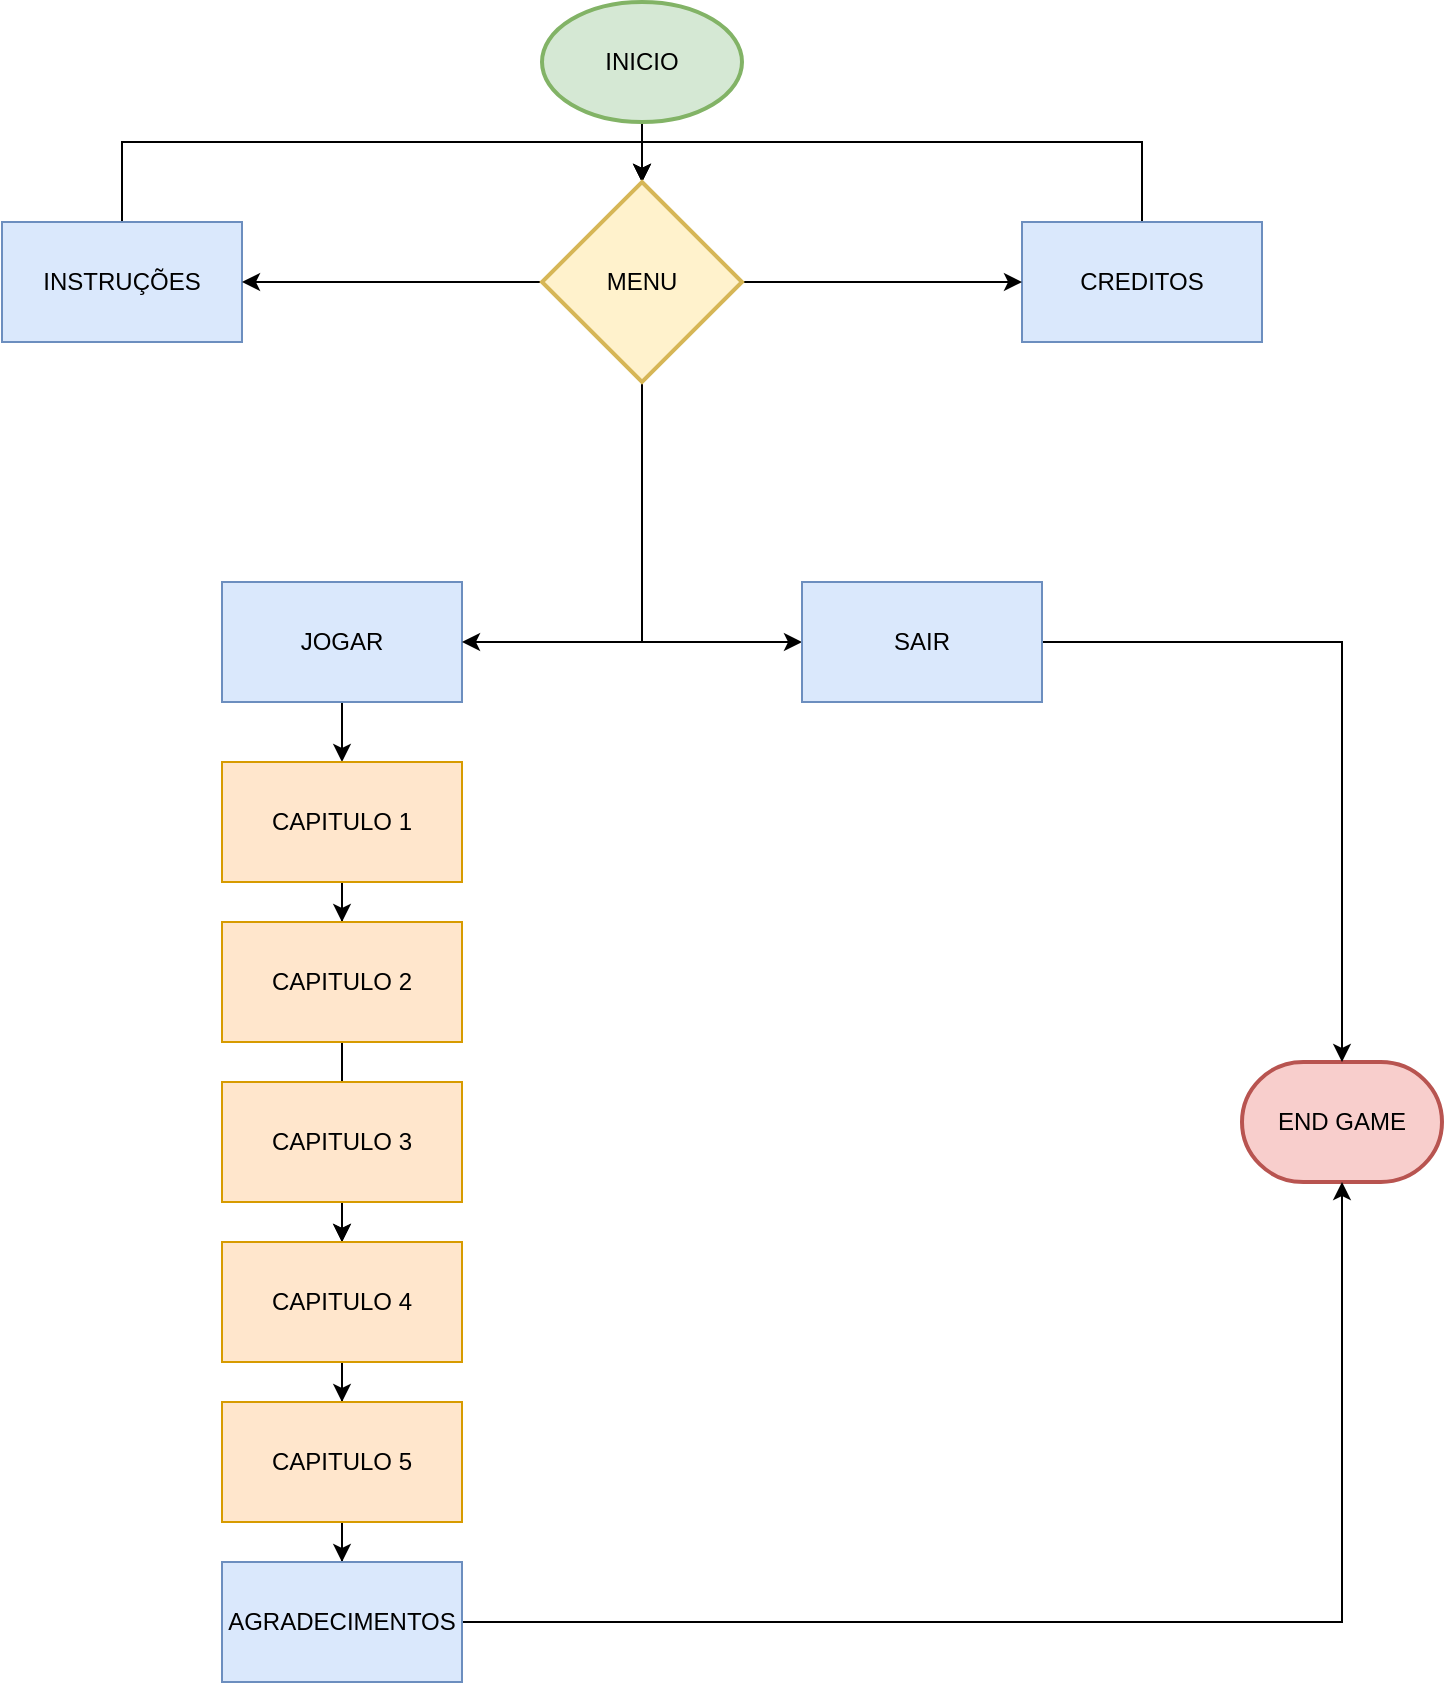 <mxfile version="13.6.5" type="github">
  <diagram id="lcN0GCEbWEhnH_qVigrV" name="Page-1">
    <mxGraphModel dx="868" dy="450" grid="1" gridSize="10" guides="1" tooltips="1" connect="1" arrows="1" fold="1" page="1" pageScale="1" pageWidth="827" pageHeight="1169" math="0" shadow="0">
      <root>
        <mxCell id="0" />
        <mxCell id="1" parent="0" />
        <mxCell id="BS5hpZowHvRSy8G1ArGa-36" style="edgeStyle=orthogonalEdgeStyle;rounded=0;orthogonalLoop=1;jettySize=auto;html=1;entryX=0.5;entryY=0;entryDx=0;entryDy=0;entryPerimeter=0;" edge="1" parent="1" source="BS5hpZowHvRSy8G1ArGa-2" target="BS5hpZowHvRSy8G1ArGa-32">
          <mxGeometry relative="1" as="geometry" />
        </mxCell>
        <mxCell id="BS5hpZowHvRSy8G1ArGa-2" value="INICIO" style="strokeWidth=2;html=1;shape=mxgraph.flowchart.start_1;whiteSpace=wrap;fillColor=#d5e8d4;strokeColor=#82b366;" vertex="1" parent="1">
          <mxGeometry x="350" y="30" width="100" height="60" as="geometry" />
        </mxCell>
        <mxCell id="BS5hpZowHvRSy8G1ArGa-38" style="edgeStyle=orthogonalEdgeStyle;rounded=0;orthogonalLoop=1;jettySize=auto;html=1;entryX=0.5;entryY=0;entryDx=0;entryDy=0;entryPerimeter=0;" edge="1" parent="1" source="BS5hpZowHvRSy8G1ArGa-5" target="BS5hpZowHvRSy8G1ArGa-32">
          <mxGeometry relative="1" as="geometry">
            <Array as="points">
              <mxPoint x="140" y="100" />
              <mxPoint x="400" y="100" />
            </Array>
          </mxGeometry>
        </mxCell>
        <mxCell id="BS5hpZowHvRSy8G1ArGa-5" value="INSTRUÇÕES" style="whiteSpace=wrap;html=1;arcSize=12;fillColor=#dae8fc;strokeColor=#6c8ebf;" vertex="1" parent="1">
          <mxGeometry x="80" y="140" width="120" height="60" as="geometry" />
        </mxCell>
        <mxCell id="BS5hpZowHvRSy8G1ArGa-20" value="" style="edgeStyle=orthogonalEdgeStyle;rounded=0;orthogonalLoop=1;jettySize=auto;html=1;" edge="1" parent="1" source="BS5hpZowHvRSy8G1ArGa-7" target="BS5hpZowHvRSy8G1ArGa-19">
          <mxGeometry relative="1" as="geometry" />
        </mxCell>
        <mxCell id="BS5hpZowHvRSy8G1ArGa-7" value="JOGAR" style="whiteSpace=wrap;html=1;arcSize=12;fillColor=#dae8fc;strokeColor=#6c8ebf;" vertex="1" parent="1">
          <mxGeometry x="190" y="320" width="120" height="60" as="geometry" />
        </mxCell>
        <mxCell id="BS5hpZowHvRSy8G1ArGa-13" value="END GAME" style="strokeWidth=2;html=1;shape=mxgraph.flowchart.terminator;whiteSpace=wrap;fillColor=#f8cecc;strokeColor=#b85450;" vertex="1" parent="1">
          <mxGeometry x="700" y="560" width="100" height="60" as="geometry" />
        </mxCell>
        <mxCell id="BS5hpZowHvRSy8G1ArGa-39" style="edgeStyle=orthogonalEdgeStyle;rounded=0;orthogonalLoop=1;jettySize=auto;html=1;entryX=0.5;entryY=0;entryDx=0;entryDy=0;entryPerimeter=0;" edge="1" parent="1" source="BS5hpZowHvRSy8G1ArGa-15" target="BS5hpZowHvRSy8G1ArGa-32">
          <mxGeometry relative="1" as="geometry">
            <Array as="points">
              <mxPoint x="650" y="100" />
              <mxPoint x="400" y="100" />
            </Array>
          </mxGeometry>
        </mxCell>
        <mxCell id="BS5hpZowHvRSy8G1ArGa-15" value="CREDITOS" style="whiteSpace=wrap;html=1;arcSize=12;fillColor=#dae8fc;strokeColor=#6c8ebf;" vertex="1" parent="1">
          <mxGeometry x="590" y="140" width="120" height="60" as="geometry" />
        </mxCell>
        <mxCell id="BS5hpZowHvRSy8G1ArGa-22" value="" style="edgeStyle=orthogonalEdgeStyle;rounded=0;orthogonalLoop=1;jettySize=auto;html=1;" edge="1" parent="1" source="BS5hpZowHvRSy8G1ArGa-19" target="BS5hpZowHvRSy8G1ArGa-21">
          <mxGeometry relative="1" as="geometry" />
        </mxCell>
        <mxCell id="BS5hpZowHvRSy8G1ArGa-19" value="CAPITULO 1" style="whiteSpace=wrap;html=1;arcSize=12;fillColor=#ffe6cc;strokeColor=#d79b00;" vertex="1" parent="1">
          <mxGeometry x="190" y="410" width="120" height="60" as="geometry" />
        </mxCell>
        <mxCell id="BS5hpZowHvRSy8G1ArGa-26" value="" style="edgeStyle=orthogonalEdgeStyle;rounded=0;orthogonalLoop=1;jettySize=auto;html=1;" edge="1" parent="1" source="BS5hpZowHvRSy8G1ArGa-21" target="BS5hpZowHvRSy8G1ArGa-25">
          <mxGeometry relative="1" as="geometry" />
        </mxCell>
        <mxCell id="BS5hpZowHvRSy8G1ArGa-21" value="CAPITULO 2" style="whiteSpace=wrap;html=1;arcSize=12;fillColor=#ffe6cc;strokeColor=#d79b00;" vertex="1" parent="1">
          <mxGeometry x="190" y="490" width="120" height="60" as="geometry" />
        </mxCell>
        <mxCell id="BS5hpZowHvRSy8G1ArGa-23" value="" style="edgeStyle=orthogonalEdgeStyle;rounded=0;orthogonalLoop=1;jettySize=auto;html=1;" edge="1" parent="1" source="BS5hpZowHvRSy8G1ArGa-24" target="BS5hpZowHvRSy8G1ArGa-25">
          <mxGeometry relative="1" as="geometry" />
        </mxCell>
        <mxCell id="BS5hpZowHvRSy8G1ArGa-24" value="CAPITULO 3" style="whiteSpace=wrap;html=1;arcSize=12;fillColor=#ffe6cc;strokeColor=#d79b00;" vertex="1" parent="1">
          <mxGeometry x="190" y="570" width="120" height="60" as="geometry" />
        </mxCell>
        <mxCell id="BS5hpZowHvRSy8G1ArGa-28" value="" style="edgeStyle=orthogonalEdgeStyle;rounded=0;orthogonalLoop=1;jettySize=auto;html=1;" edge="1" parent="1" source="BS5hpZowHvRSy8G1ArGa-25" target="BS5hpZowHvRSy8G1ArGa-27">
          <mxGeometry relative="1" as="geometry" />
        </mxCell>
        <mxCell id="BS5hpZowHvRSy8G1ArGa-25" value="CAPITULO 4" style="whiteSpace=wrap;html=1;arcSize=12;fillColor=#ffe6cc;strokeColor=#d79b00;" vertex="1" parent="1">
          <mxGeometry x="190" y="650" width="120" height="60" as="geometry" />
        </mxCell>
        <mxCell id="BS5hpZowHvRSy8G1ArGa-30" value="" style="edgeStyle=orthogonalEdgeStyle;rounded=0;orthogonalLoop=1;jettySize=auto;html=1;" edge="1" parent="1" source="BS5hpZowHvRSy8G1ArGa-27" target="BS5hpZowHvRSy8G1ArGa-29">
          <mxGeometry relative="1" as="geometry" />
        </mxCell>
        <mxCell id="BS5hpZowHvRSy8G1ArGa-27" value="CAPITULO 5" style="whiteSpace=wrap;html=1;arcSize=12;fillColor=#ffe6cc;strokeColor=#d79b00;" vertex="1" parent="1">
          <mxGeometry x="190" y="730" width="120" height="60" as="geometry" />
        </mxCell>
        <mxCell id="BS5hpZowHvRSy8G1ArGa-31" style="edgeStyle=orthogonalEdgeStyle;rounded=0;orthogonalLoop=1;jettySize=auto;html=1;entryX=0.5;entryY=1;entryDx=0;entryDy=0;entryPerimeter=0;" edge="1" parent="1" source="BS5hpZowHvRSy8G1ArGa-29" target="BS5hpZowHvRSy8G1ArGa-13">
          <mxGeometry relative="1" as="geometry" />
        </mxCell>
        <mxCell id="BS5hpZowHvRSy8G1ArGa-29" value="AGRADECIMENTOS" style="whiteSpace=wrap;html=1;arcSize=12;fillColor=#dae8fc;strokeColor=#6c8ebf;" vertex="1" parent="1">
          <mxGeometry x="190" y="810" width="120" height="60" as="geometry" />
        </mxCell>
        <mxCell id="BS5hpZowHvRSy8G1ArGa-33" style="edgeStyle=orthogonalEdgeStyle;rounded=0;orthogonalLoop=1;jettySize=auto;html=1;" edge="1" parent="1" source="BS5hpZowHvRSy8G1ArGa-32" target="BS5hpZowHvRSy8G1ArGa-7">
          <mxGeometry relative="1" as="geometry">
            <Array as="points">
              <mxPoint x="400" y="350" />
            </Array>
          </mxGeometry>
        </mxCell>
        <mxCell id="BS5hpZowHvRSy8G1ArGa-34" style="edgeStyle=orthogonalEdgeStyle;rounded=0;orthogonalLoop=1;jettySize=auto;html=1;entryX=0;entryY=0.5;entryDx=0;entryDy=0;" edge="1" parent="1" source="BS5hpZowHvRSy8G1ArGa-32" target="BS5hpZowHvRSy8G1ArGa-15">
          <mxGeometry relative="1" as="geometry" />
        </mxCell>
        <mxCell id="BS5hpZowHvRSy8G1ArGa-37" style="edgeStyle=orthogonalEdgeStyle;rounded=0;orthogonalLoop=1;jettySize=auto;html=1;entryX=1;entryY=0.5;entryDx=0;entryDy=0;" edge="1" parent="1" source="BS5hpZowHvRSy8G1ArGa-32" target="BS5hpZowHvRSy8G1ArGa-5">
          <mxGeometry relative="1" as="geometry" />
        </mxCell>
        <mxCell id="BS5hpZowHvRSy8G1ArGa-44" style="edgeStyle=orthogonalEdgeStyle;rounded=0;orthogonalLoop=1;jettySize=auto;html=1;entryX=0;entryY=0.5;entryDx=0;entryDy=0;" edge="1" parent="1" source="BS5hpZowHvRSy8G1ArGa-32" target="BS5hpZowHvRSy8G1ArGa-43">
          <mxGeometry relative="1" as="geometry">
            <Array as="points">
              <mxPoint x="400" y="350" />
            </Array>
          </mxGeometry>
        </mxCell>
        <mxCell id="BS5hpZowHvRSy8G1ArGa-32" value="MENU" style="strokeWidth=2;html=1;shape=mxgraph.flowchart.decision;whiteSpace=wrap;fillColor=#fff2cc;strokeColor=#d6b656;" vertex="1" parent="1">
          <mxGeometry x="350" y="120" width="100" height="100" as="geometry" />
        </mxCell>
        <mxCell id="BS5hpZowHvRSy8G1ArGa-45" style="edgeStyle=orthogonalEdgeStyle;rounded=0;orthogonalLoop=1;jettySize=auto;html=1;entryX=0.5;entryY=0;entryDx=0;entryDy=0;entryPerimeter=0;" edge="1" parent="1" source="BS5hpZowHvRSy8G1ArGa-43" target="BS5hpZowHvRSy8G1ArGa-13">
          <mxGeometry relative="1" as="geometry" />
        </mxCell>
        <mxCell id="BS5hpZowHvRSy8G1ArGa-43" value="SAIR" style="whiteSpace=wrap;html=1;arcSize=12;fillColor=#dae8fc;strokeColor=#6c8ebf;" vertex="1" parent="1">
          <mxGeometry x="480" y="320" width="120" height="60" as="geometry" />
        </mxCell>
      </root>
    </mxGraphModel>
  </diagram>
</mxfile>
